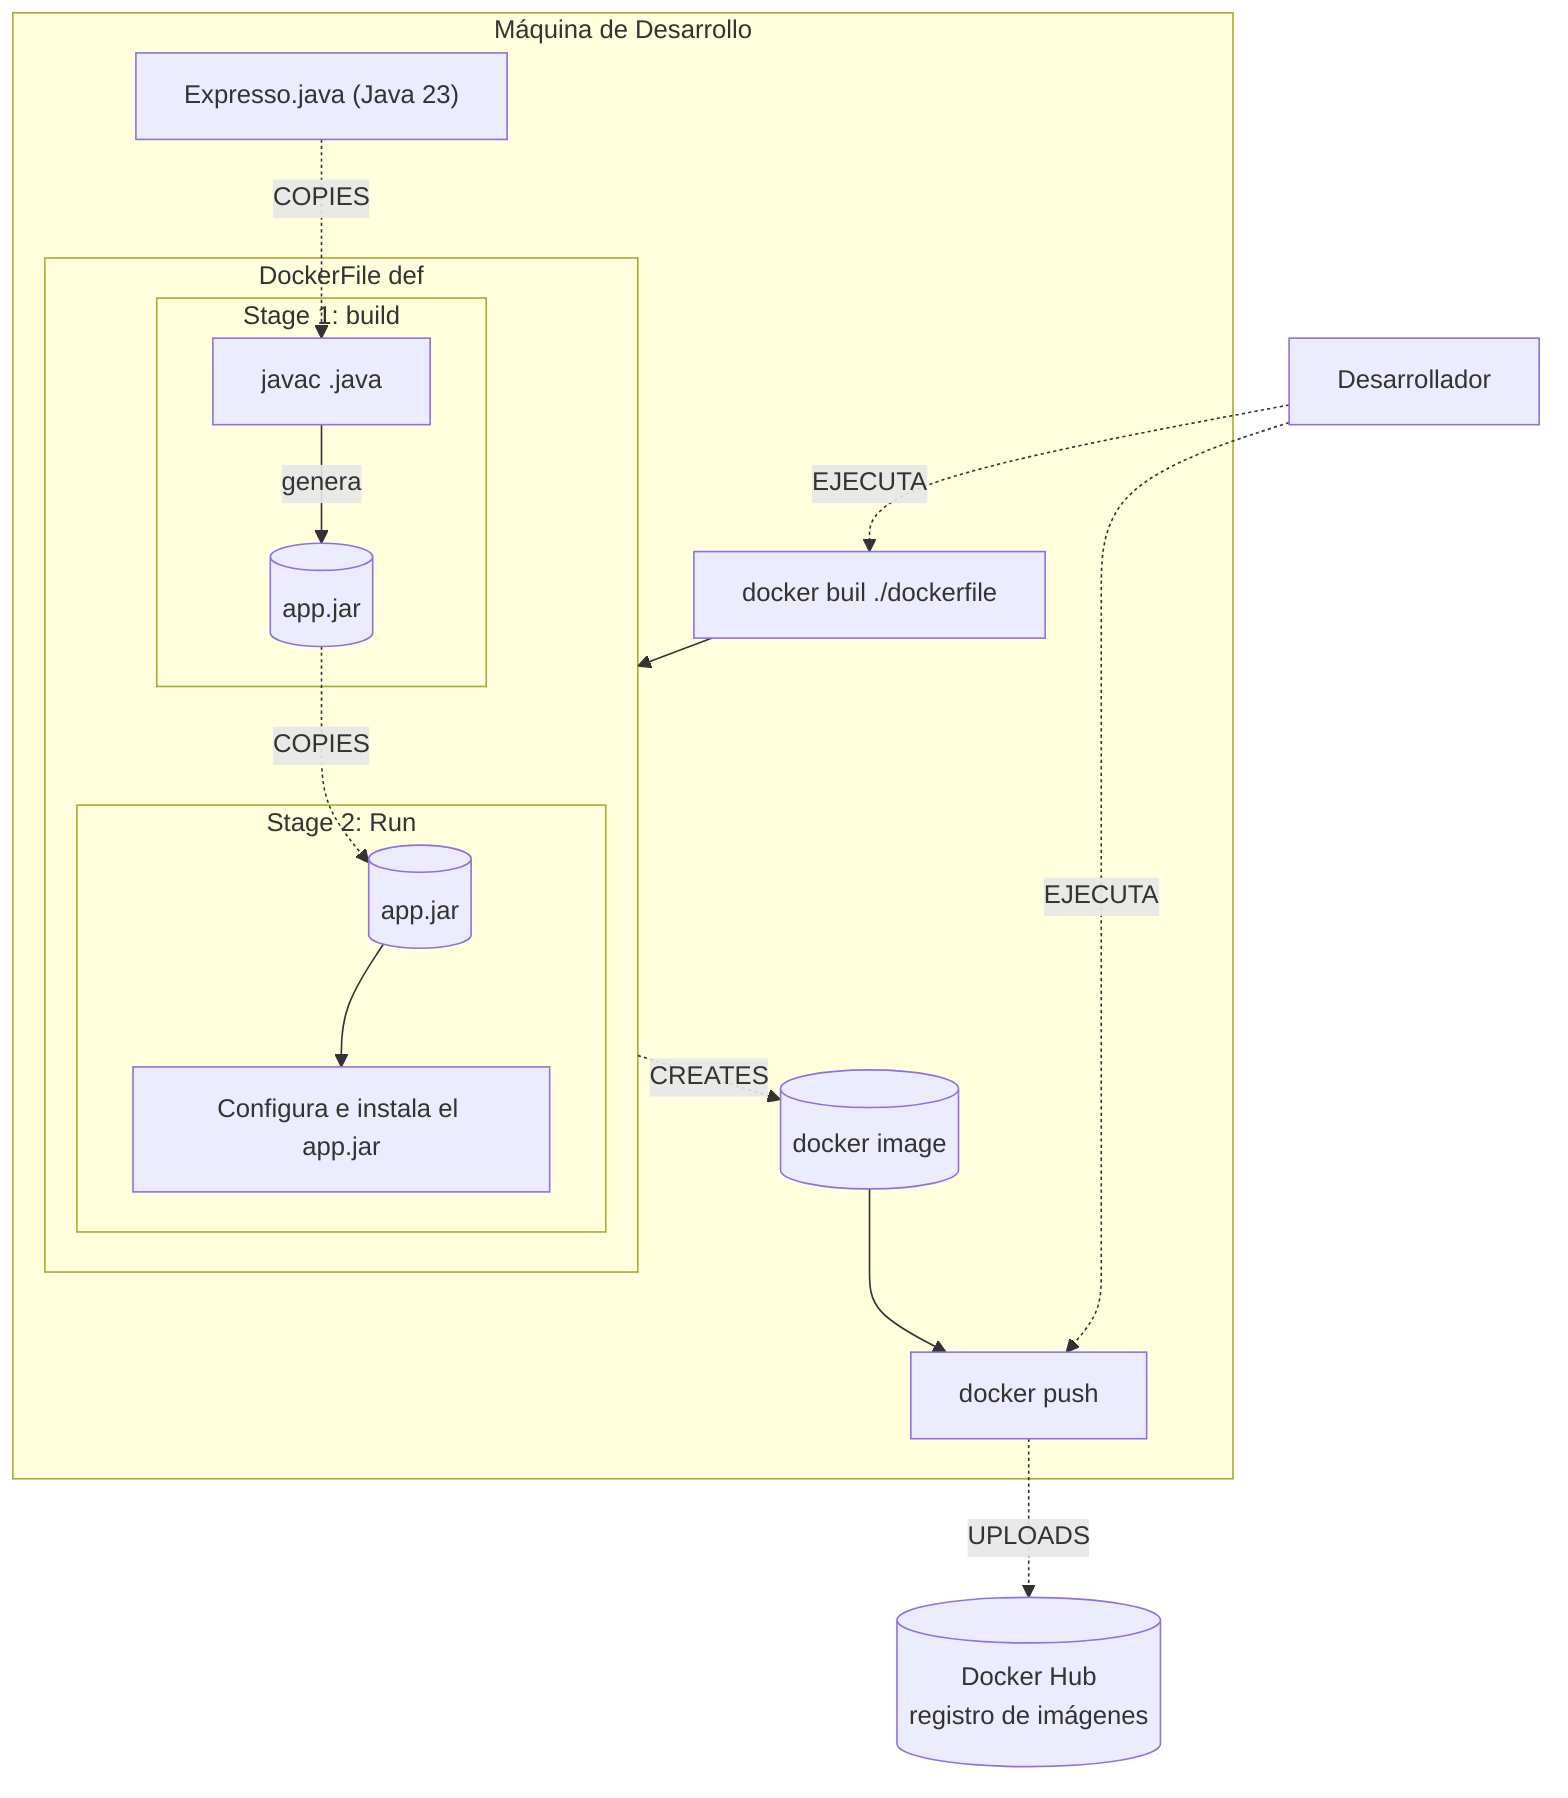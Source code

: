 flowchart TD
  %% =========================
  %% Sección: Build local
  %% =========================
      Desarrollador -. "EJECUTA" .-> DF
      Desarrollador -. "EJECUTA" .-> CM
      

  subgraph Dev["Máquina de Desarrollo"]
    A["Expresso.java (Java 23)"]
    DF["docker buil ./dockerfile "]

    A-.COPIES.->JAVAB

    DF --> Docker

    subgraph Docker["DockerFile def"]
      subgraph BuildStage["Stage 1: build"]
        JAVAB[" javac .java"]
        JAR2[(app.jar)]
      end

      subgraph RunStage2["Stage 2: Run"]
        JAVAB -->|genera| JAR2[(app.jar)]
        JAR[(app.jar)]
        G["Configura e instala el app.jar"]
      end
      JAR-->G
    end

    JAR2-.COPIES.->JAR

   Docker-.CREATES.->IMG[(docker image)]
    IMG-->CM[docker push]

  %% Imagen de Docker y Push
  end
   CM-.UPLOADS.-> DHUB[("Docker Hub\nregistro de imágenes")]


  %% Notas/Relaciones